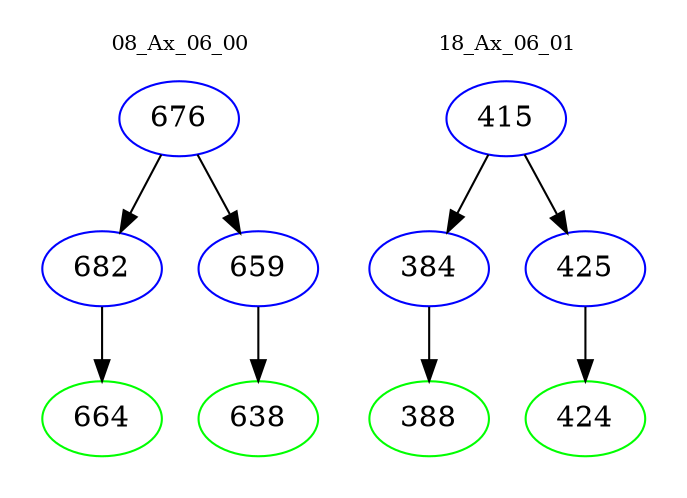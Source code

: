 digraph{
subgraph cluster_0 {
color = white
label = "08_Ax_06_00";
fontsize=10;
T0_676 [label="676", color="blue"]
T0_676 -> T0_682 [color="black"]
T0_682 [label="682", color="blue"]
T0_682 -> T0_664 [color="black"]
T0_664 [label="664", color="green"]
T0_676 -> T0_659 [color="black"]
T0_659 [label="659", color="blue"]
T0_659 -> T0_638 [color="black"]
T0_638 [label="638", color="green"]
}
subgraph cluster_1 {
color = white
label = "18_Ax_06_01";
fontsize=10;
T1_415 [label="415", color="blue"]
T1_415 -> T1_384 [color="black"]
T1_384 [label="384", color="blue"]
T1_384 -> T1_388 [color="black"]
T1_388 [label="388", color="green"]
T1_415 -> T1_425 [color="black"]
T1_425 [label="425", color="blue"]
T1_425 -> T1_424 [color="black"]
T1_424 [label="424", color="green"]
}
}
